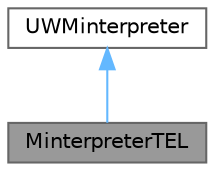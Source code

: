 digraph "MinterpreterTEL"
{
 // LATEX_PDF_SIZE
  bgcolor="transparent";
  edge [fontname=Helvetica,fontsize=10,labelfontname=Helvetica,labelfontsize=10];
  node [fontname=Helvetica,fontsize=10,shape=box,height=0.2,width=0.4];
  Node1 [id="Node000001",label="MinterpreterTEL",height=0.2,width=0.4,color="gray40", fillcolor="grey60", style="filled", fontcolor="black",tooltip="Class used to build and parse TELEGRAMS (this class derives UWMinterpreter); currently,..."];
  Node2 -> Node1 [id="edge1_Node000001_Node000002",dir="back",color="steelblue1",style="solid",tooltip=" "];
  Node2 [id="Node000002",label="UWMinterpreter",height=0.2,width=0.4,color="gray40", fillcolor="white", style="filled",URL="$classUWMinterpreter.html",tooltip="This class is in charge of building/parsing the necessary messages to make the UWMdriver able to comm..."];
}
